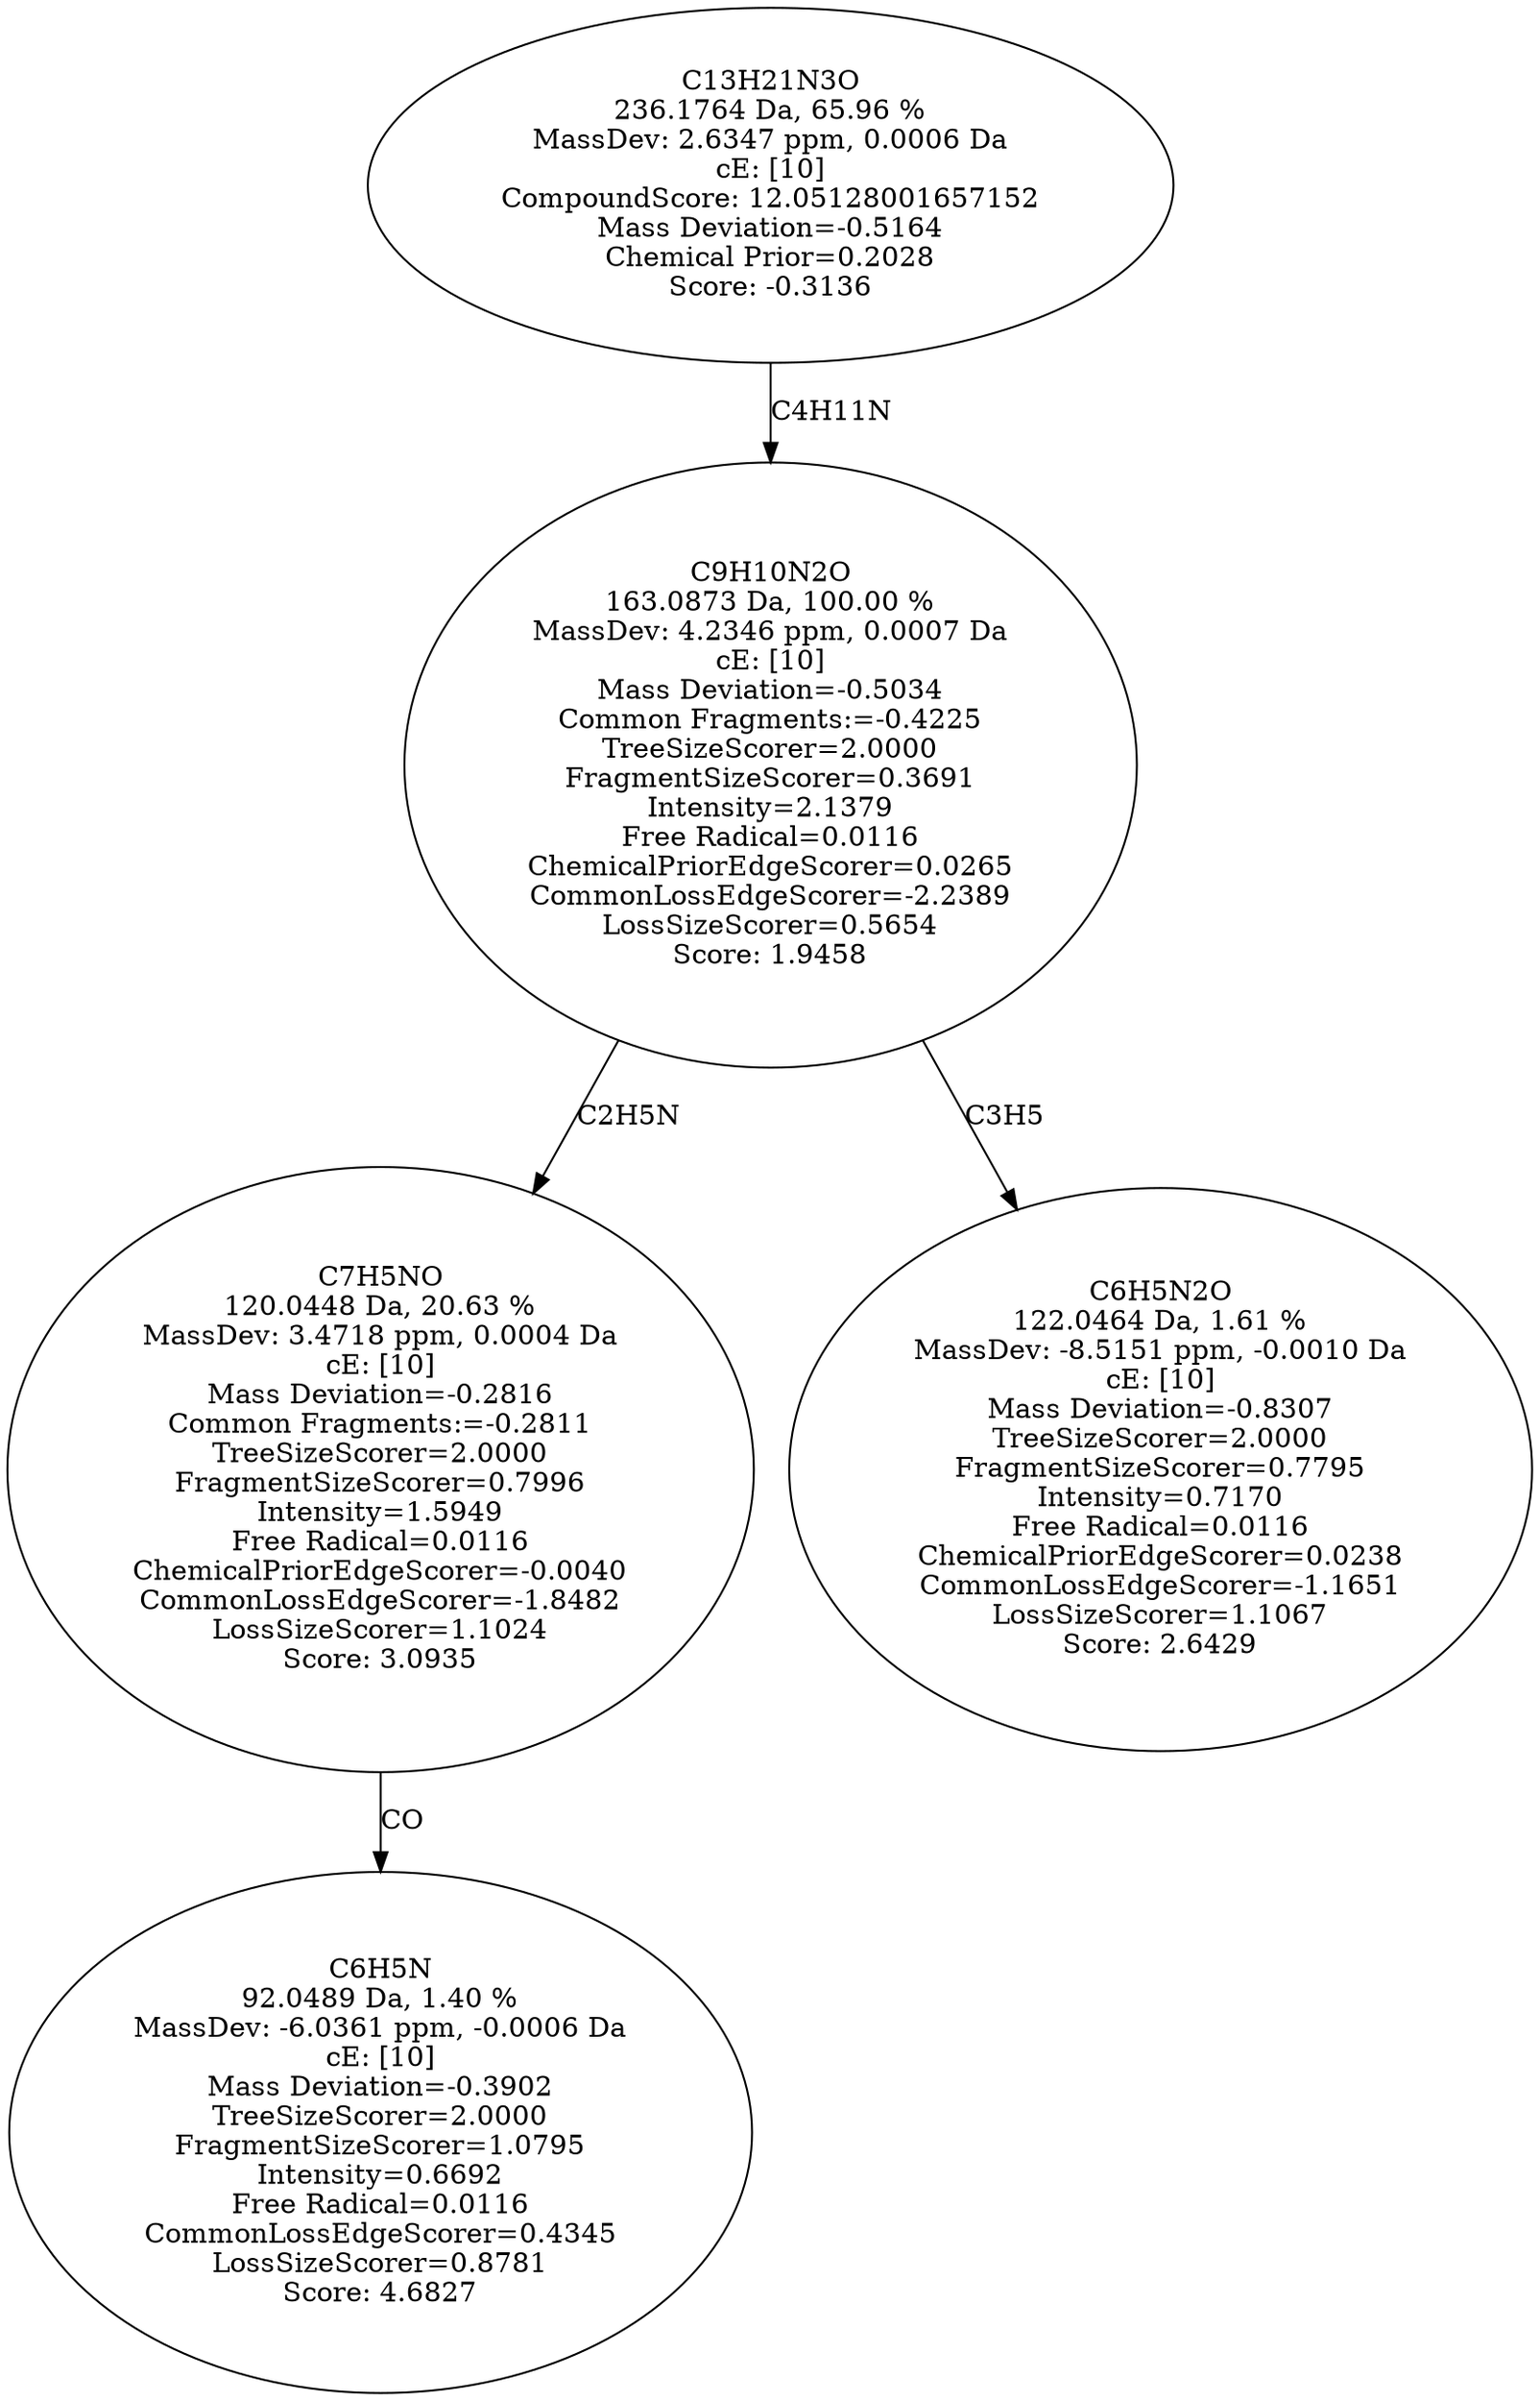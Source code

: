 strict digraph {
v1 [label="C6H5N\n92.0489 Da, 1.40 %\nMassDev: -6.0361 ppm, -0.0006 Da\ncE: [10]\nMass Deviation=-0.3902\nTreeSizeScorer=2.0000\nFragmentSizeScorer=1.0795\nIntensity=0.6692\nFree Radical=0.0116\nCommonLossEdgeScorer=0.4345\nLossSizeScorer=0.8781\nScore: 4.6827"];
v2 [label="C7H5NO\n120.0448 Da, 20.63 %\nMassDev: 3.4718 ppm, 0.0004 Da\ncE: [10]\nMass Deviation=-0.2816\nCommon Fragments:=-0.2811\nTreeSizeScorer=2.0000\nFragmentSizeScorer=0.7996\nIntensity=1.5949\nFree Radical=0.0116\nChemicalPriorEdgeScorer=-0.0040\nCommonLossEdgeScorer=-1.8482\nLossSizeScorer=1.1024\nScore: 3.0935"];
v3 [label="C6H5N2O\n122.0464 Da, 1.61 %\nMassDev: -8.5151 ppm, -0.0010 Da\ncE: [10]\nMass Deviation=-0.8307\nTreeSizeScorer=2.0000\nFragmentSizeScorer=0.7795\nIntensity=0.7170\nFree Radical=0.0116\nChemicalPriorEdgeScorer=0.0238\nCommonLossEdgeScorer=-1.1651\nLossSizeScorer=1.1067\nScore: 2.6429"];
v4 [label="C9H10N2O\n163.0873 Da, 100.00 %\nMassDev: 4.2346 ppm, 0.0007 Da\ncE: [10]\nMass Deviation=-0.5034\nCommon Fragments:=-0.4225\nTreeSizeScorer=2.0000\nFragmentSizeScorer=0.3691\nIntensity=2.1379\nFree Radical=0.0116\nChemicalPriorEdgeScorer=0.0265\nCommonLossEdgeScorer=-2.2389\nLossSizeScorer=0.5654\nScore: 1.9458"];
v5 [label="C13H21N3O\n236.1764 Da, 65.96 %\nMassDev: 2.6347 ppm, 0.0006 Da\ncE: [10]\nCompoundScore: 12.05128001657152\nMass Deviation=-0.5164\nChemical Prior=0.2028\nScore: -0.3136"];
v2 -> v1 [label="CO"];
v4 -> v2 [label="C2H5N"];
v4 -> v3 [label="C3H5"];
v5 -> v4 [label="C4H11N"];
}